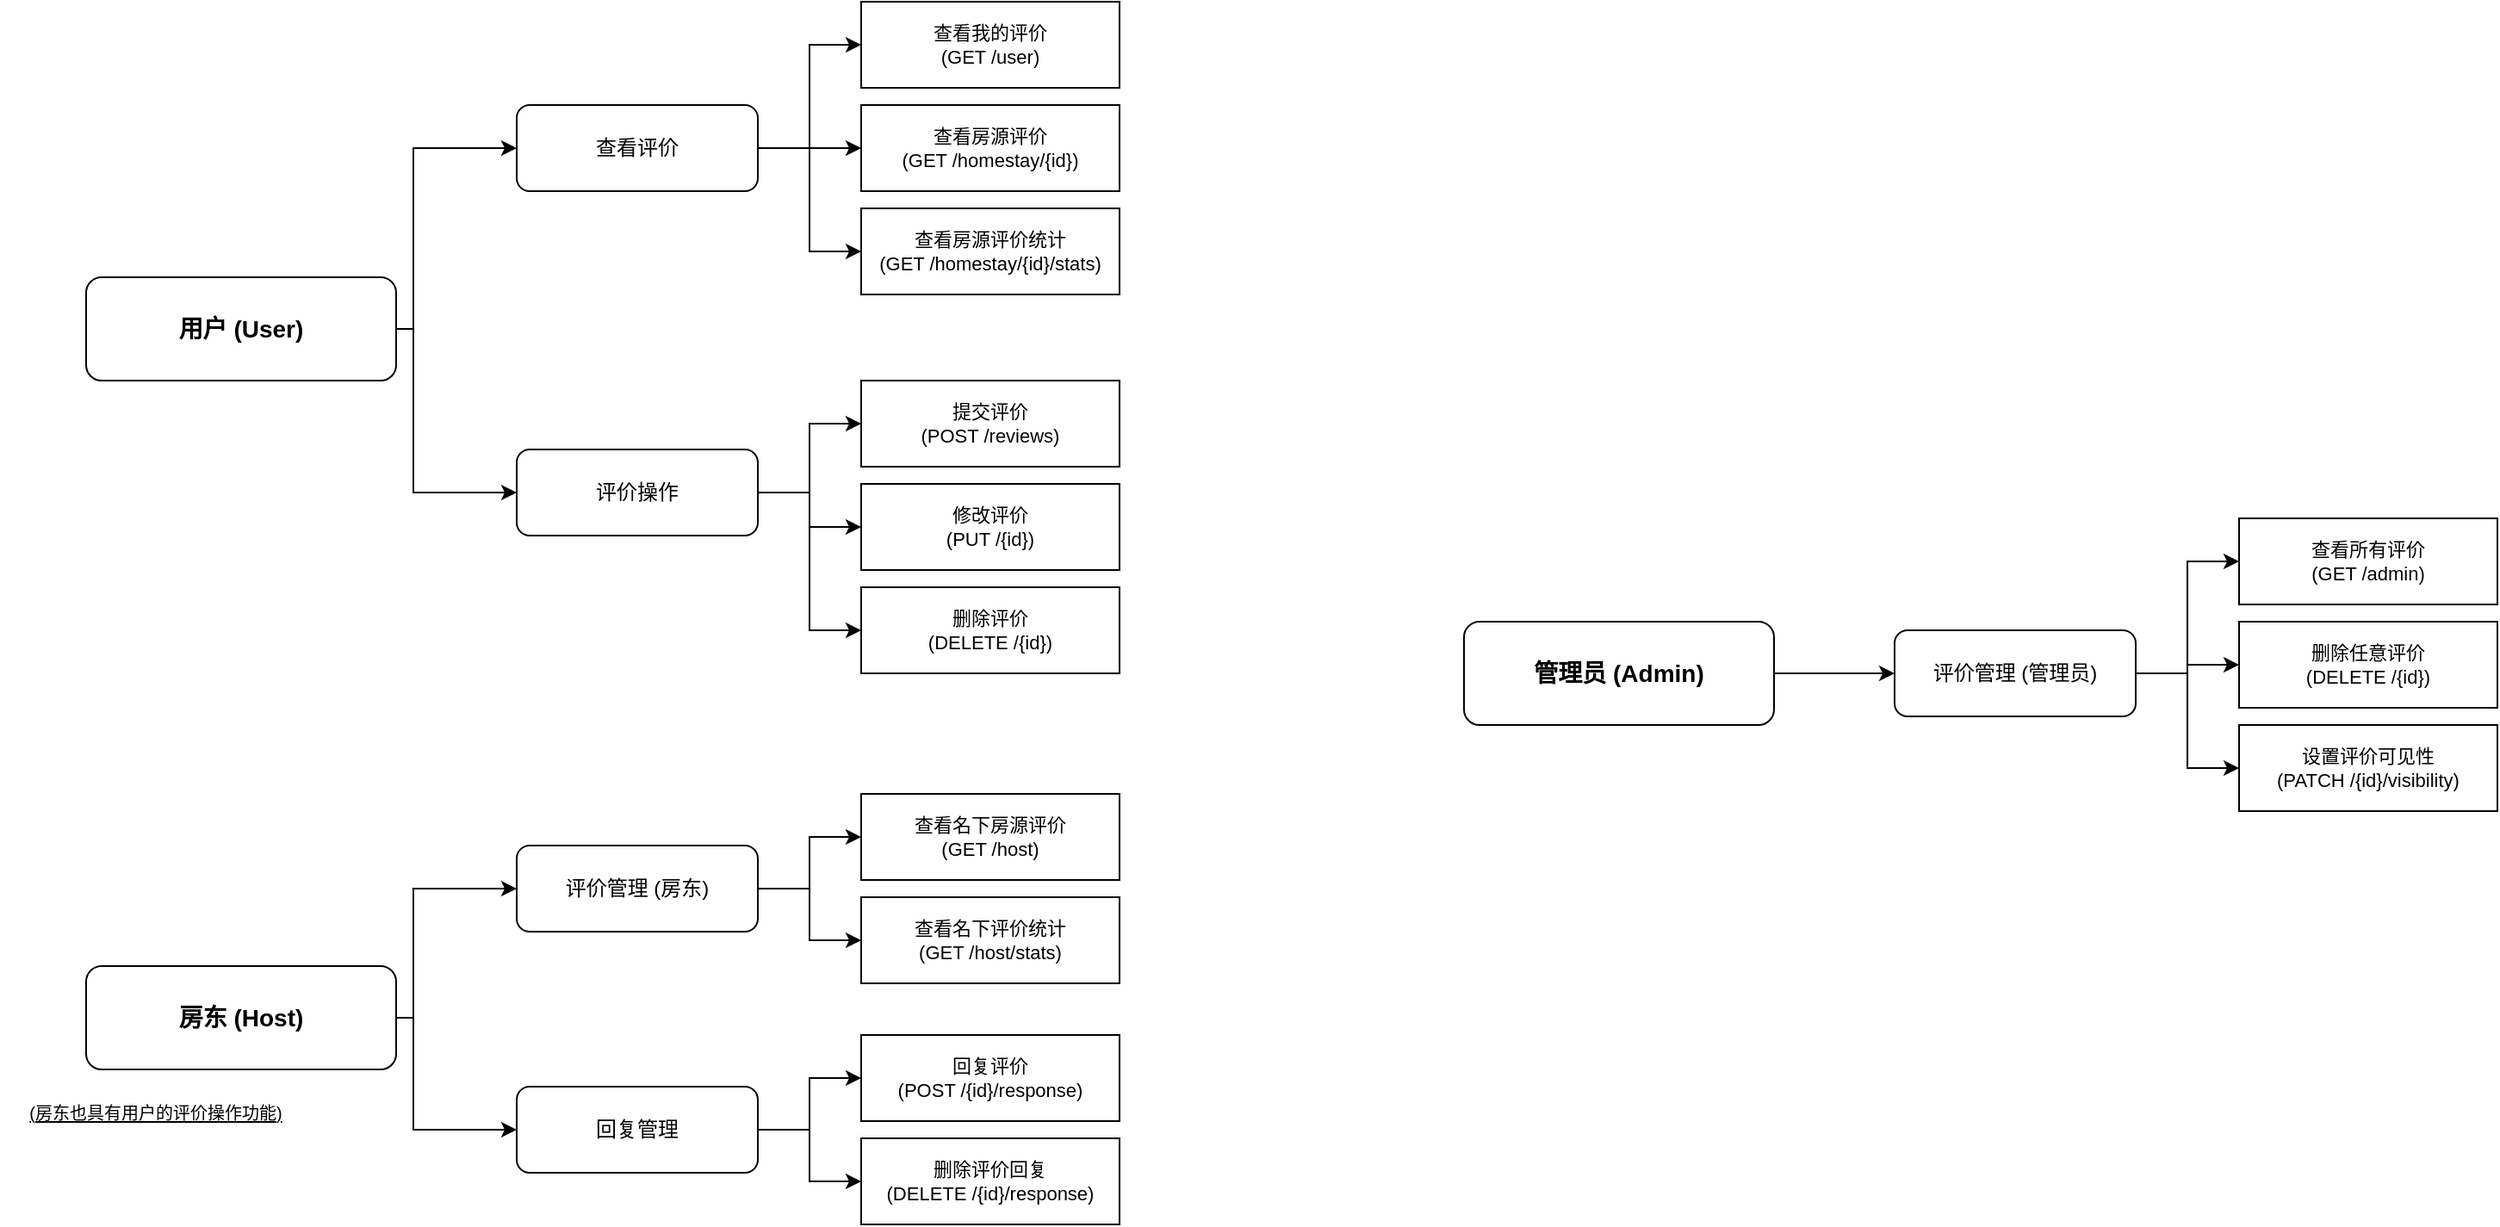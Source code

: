 <mxfile version="26.2.14">
  <diagram id="review_management_function_diagram" name="评价管理功能图">
    <mxGraphModel dx="1737" dy="878" grid="1" gridSize="10" guides="1" tooltips="1" connect="1" arrows="1" fold="1" page="1" pageScale="1" pageWidth="2339" pageHeight="1654" math="0" shadow="0">
      <root>
        <mxCell id="0" />
        <mxCell id="1" parent="0" />
        <!-- User Role and Functions -->
        <mxCell id="role-user" value="用户 (User)" style="rounded=1;whiteSpace=wrap;html=1;fontSize=14;fontStyle=1;labelBackgroundColor=none;" parent="1" vertex="1">
          <mxGeometry x="100" y="250" width="180" height="60" as="geometry" />
        </mxCell>
        <mxCell id="func-user-view" value="查看评价" style="rounded=1;whiteSpace=wrap;html=1;fontSize=12;labelBackgroundColor=none;" parent="1" vertex="1">
          <mxGeometry x="350" y="150" width="140" height="50" as="geometry" />
        </mxCell>
        <mxCell id="func-user-operate" value="评价操作" style="rounded=1;whiteSpace=wrap;html=1;fontSize=12;labelBackgroundColor=none;" parent="1" vertex="1">
          <mxGeometry x="350" y="350" width="140" height="50" as="geometry" />
        </mxCell>
        <mxCell id="uf-view-mine" value="查看我的评价&#xa;(GET /user)" style="rounded=0;whiteSpace=wrap;html=1;fontSize=11;labelBackgroundColor=none;" parent="1" vertex="1">
          <mxGeometry x="550" y="90" width="150" height="50" as="geometry" />
        </mxCell>
        <mxCell id="uf-view-homestay" value="查看房源评价&#xa;(GET /homestay/{id})" style="rounded=0;whiteSpace=wrap;html=1;fontSize=11;labelBackgroundColor=none;" parent="1" vertex="1">
          <mxGeometry x="550" y="150" width="150" height="50" as="geometry" />
        </mxCell>
        <mxCell id="uf-view-homestay-stats" value="查看房源评价统计&#xa;(GET /homestay/{id}/stats)" style="rounded=0;whiteSpace=wrap;html=1;fontSize=11;labelBackgroundColor=none;" parent="1" vertex="1">
          <mxGeometry x="550" y="210" width="150" height="50" as="geometry" />
        </mxCell>
        <mxCell id="uf-submit" value="提交评价&#xa;(POST /reviews)" style="rounded=0;whiteSpace=wrap;html=1;fontSize=11;labelBackgroundColor=none;" parent="1" vertex="1">
          <mxGeometry x="550" y="310" width="150" height="50" as="geometry" />
        </mxCell>
        <mxCell id="uf-update" value="修改评价&#xa;(PUT /{id})" style="rounded=0;whiteSpace=wrap;html=1;fontSize=11;labelBackgroundColor=none;" parent="1" vertex="1">
          <mxGeometry x="550" y="370" width="150" height="50" as="geometry" />
        </mxCell>
        <mxCell id="uf-delete" value="删除评价&#xa;(DELETE /{id})" style="rounded=0;whiteSpace=wrap;html=1;fontSize=11;labelBackgroundColor=none;" parent="1" vertex="1">
          <mxGeometry x="550" y="430" width="150" height="50" as="geometry" />
        </mxCell>
        <mxCell id="conn-user-view" value="" style="edgeStyle=orthogonalEdgeStyle;rounded=0;orthogonalLoop=1;jettySize=auto;html=1;entryX=0;entryY=0.5;entryDx=0;entryDy=0;" parent="1" source="role-user" target="func-user-view" edge="1">
          <mxGeometry relative="1" as="geometry">
            <Array as="points">
              <mxPoint x="290" y="280" />
              <mxPoint x="290" y="175" />
            </Array>
          </mxGeometry>
        </mxCell>
        <mxCell id="conn-user-operate" value="" style="edgeStyle=orthogonalEdgeStyle;rounded=0;orthogonalLoop=1;jettySize=auto;html=1;entryX=0;entryY=0.5;entryDx=0;entryDy=0;" parent="1" source="role-user" target="func-user-operate" edge="1">
           <mxGeometry relative="1" as="geometry">
            <Array as="points">
              <mxPoint x="290" y="280" />
              <mxPoint x="290" y="375" />
            </Array>
          </mxGeometry>
        </mxCell>
        <mxCell id="conn-uv-mine" value="" style="edgeStyle=orthogonalEdgeStyle;rounded=0;orthogonalLoop=1;jettySize=auto;html=1;entryX=0;entryY=0.5;entryDx=0;entryDy=0;" parent="1" source="func-user-view" target="uf-view-mine" edge="1">
          <mxGeometry relative="1" as="geometry" />
        </mxCell>
        <mxCell id="conn-uv-homestay" value="" style="edgeStyle=orthogonalEdgeStyle;rounded=0;orthogonalLoop=1;jettySize=auto;html=1;entryX=0;entryY=0.5;entryDx=0;entryDy=0;" parent="1" source="func-user-view" target="uf-view-homestay" edge="1">
          <mxGeometry relative="1" as="geometry" />
        </mxCell>
        <mxCell id="conn-uv-homestay-stats" value="" style="edgeStyle=orthogonalEdgeStyle;rounded=0;orthogonalLoop=1;jettySize=auto;html=1;entryX=0;entryY=0.5;entryDx=0;entryDy=0;" parent="1" source="func-user-view" target="uf-view-homestay-stats" edge="1">
          <mxGeometry relative="1" as="geometry" />
        </mxCell>
        <mxCell id="conn-uo-submit" value="" style="edgeStyle=orthogonalEdgeStyle;rounded=0;orthogonalLoop=1;jettySize=auto;html=1;entryX=0;entryY=0.5;entryDx=0;entryDy=0;" parent="1" source="func-user-operate" target="uf-submit" edge="1">
          <mxGeometry relative="1" as="geometry" />
        </mxCell>
        <mxCell id="conn-uo-update" value="" style="edgeStyle=orthogonalEdgeStyle;rounded=0;orthogonalLoop=1;jettySize=auto;html=1;entryX=0;entryY=0.5;entryDx=0;entryDy=0;" parent="1" source="func-user-operate" target="uf-update" edge="1">
          <mxGeometry relative="1" as="geometry" />
        </mxCell>
        <mxCell id="conn-uo-delete" value="" style="edgeStyle=orthogonalEdgeStyle;rounded=0;orthogonalLoop=1;jettySize=auto;html=1;entryX=0;entryY=0.5;entryDx=0;entryDy=0;" parent="1" source="func-user-operate" target="uf-delete" edge="1">
          <mxGeometry relative="1" as="geometry" />
        </mxCell>

        <!-- Host Role and Functions -->
        <mxCell id="role-host" value="房东 (Host)" style="rounded=1;whiteSpace=wrap;html=1;fontSize=14;fontStyle=1;labelBackgroundColor=none;" parent="1" vertex="1">
          <mxGeometry x="100" y="650" width="180" height="60" as="geometry" />
        </mxCell>
        <mxCell id="func-host-manage" value="评价管理 (房东)" style="rounded=1;whiteSpace=wrap;html=1;fontSize=12;labelBackgroundColor=none;" parent="1" vertex="1">
          <mxGeometry x="350" y="580" width="140" height="50" as="geometry" />
        </mxCell>
        <mxCell id="func-host-reply" value="回复管理" style="rounded=1;whiteSpace=wrap;html=1;fontSize=12;labelBackgroundColor=none;" parent="1" vertex="1">
          <mxGeometry x="350" y="720" width="140" height="50" as="geometry" />
        </mxCell>
         <mxCell id="hf-view-list" value="查看名下房源评价&#xa;(GET /host)" style="rounded=0;whiteSpace=wrap;html=1;fontSize=11;labelBackgroundColor=none;" parent="1" vertex="1">
          <mxGeometry x="550" y="550" width="150" height="50" as="geometry" />
        </mxCell>
        <mxCell id="hf-view-stats" value="查看名下评价统计&#xa;(GET /host/stats)" style="rounded=0;whiteSpace=wrap;html=1;fontSize=11;labelBackgroundColor=none;" parent="1" vertex="1">
          <mxGeometry x="550" y="610" width="150" height="50" as="geometry" />
        </mxCell>
        <mxCell id="hf-reply" value="回复评价&#xa;(POST /{id}/response)" style="rounded=0;whiteSpace=wrap;html=1;fontSize=11;labelBackgroundColor=none;" parent="1" vertex="1">
          <mxGeometry x="550" y="690" width="150" height="50" as="geometry" />
        </mxCell>
        <mxCell id="hf-delete-reply" value="删除评价回复&#xa;(DELETE /{id}/response)" style="rounded=0;whiteSpace=wrap;html=1;fontSize=11;labelBackgroundColor=none;" parent="1" vertex="1">
          <mxGeometry x="550" y="750" width="150" height="50" as="geometry" />
        </mxCell>
         <mxCell id="conn-host-manage" value="" style="edgeStyle=orthogonalEdgeStyle;rounded=0;orthogonalLoop=1;jettySize=auto;html=1;entryX=0;entryY=0.5;entryDx=0;entryDy=0;" parent="1" source="role-host" target="func-host-manage" edge="1">
           <mxGeometry relative="1" as="geometry">
            <Array as="points">
              <mxPoint x="290" y="680" />
              <mxPoint x="290" y="605" />
            </Array>
          </mxGeometry>
        </mxCell>
        <mxCell id="conn-host-reply" value="" style="edgeStyle=orthogonalEdgeStyle;rounded=0;orthogonalLoop=1;jettySize=auto;html=1;entryX=0;entryY=0.5;entryDx=0;entryDy=0;" parent="1" source="role-host" target="func-host-reply" edge="1">
           <mxGeometry relative="1" as="geometry">
            <Array as="points">
              <mxPoint x="290" y="680" />
              <mxPoint x="290" y="745" />
            </Array>
          </mxGeometry>
        </mxCell>
        <mxCell id="conn-hm-view-list" value="" style="edgeStyle=orthogonalEdgeStyle;rounded=0;orthogonalLoop=1;jettySize=auto;html=1;entryX=0;entryY=0.5;entryDx=0;entryDy=0;" parent="1" source="func-host-manage" target="hf-view-list" edge="1">
          <mxGeometry relative="1" as="geometry" />
        </mxCell>
        <mxCell id="conn-hm-view-stats" value="" style="edgeStyle=orthogonalEdgeStyle;rounded=0;orthogonalLoop=1;jettySize=auto;html=1;entryX=0;entryY=0.5;entryDx=0;entryDy=0;" parent="1" source="func-host-manage" target="hf-view-stats" edge="1">
          <mxGeometry relative="1" as="geometry" />
        </mxCell>
        <mxCell id="conn-hr-reply" value="" style="edgeStyle=orthogonalEdgeStyle;rounded=0;orthogonalLoop=1;jettySize=auto;html=1;entryX=0;entryY=0.5;entryDx=0;entryDy=0;" parent="1" source="func-host-reply" target="hf-reply" edge="1">
          <mxGeometry relative="1" as="geometry" />
        </mxCell>
        <mxCell id="conn-hr-delete-reply" value="" style="edgeStyle=orthogonalEdgeStyle;rounded=0;orthogonalLoop=1;jettySize=auto;html=1;entryX=0;entryY=0.5;entryDx=0;entryDy=0;" parent="1" source="func-host-reply" target="hf-delete-reply" edge="1">
          <mxGeometry relative="1" as="geometry" />
        </mxCell>
        <mxCell id="note-host-user-func" value="(房东也具有用户的评价操作功能)" style="text;html=1;align=center;verticalAlign=middle;resizable=0;points=[];autosize=1;strokeColor=none;fillColor=none;fontSize=10;fontStyle=4;" vertex="1" parent="1">
            <mxGeometry x="50" y="720" width="180" height="30" as="geometry"/>
        </mxCell>

        <!-- Admin Role and Functions -->
        <mxCell id="role-admin" value="管理员 (Admin)" style="rounded=1;whiteSpace=wrap;html=1;fontSize=14;fontStyle=1;labelBackgroundColor=none;" parent="1" vertex="1">
          <mxGeometry x="900" y="450" width="180" height="60" as="geometry" />
        </mxCell>
        <mxCell id="func-admin-manage" value="评价管理 (管理员)" style="rounded=1;whiteSpace=wrap;html=1;fontSize=12;labelBackgroundColor=none;" parent="1" vertex="1">
          <mxGeometry x="1150" y="455" width="140" height="50" as="geometry" />
        </mxCell>
        <mxCell id="af-view-all" value="查看所有评价&#xa;(GET /admin)" style="rounded=0;whiteSpace=wrap;html=1;fontSize=11;labelBackgroundColor=none;" parent="1" vertex="1">
          <mxGeometry x="1350" y="390" width="150" height="50" as="geometry" />
        </mxCell>
        <mxCell id="af-delete-any" value="删除任意评价&#xa;(DELETE /{id})" style="rounded=0;whiteSpace=wrap;html=1;fontSize=11;labelBackgroundColor=none;" parent="1" vertex="1">
          <mxGeometry x="1350" y="450" width="150" height="50" as="geometry" />
        </mxCell>
        <mxCell id="af-set-visibility" value="设置评价可见性&#xa;(PATCH /{id}/visibility)" style="rounded=0;whiteSpace=wrap;html=1;fontSize=11;labelBackgroundColor=none;" parent="1" vertex="1">
          <mxGeometry x="1350" y="510" width="150" height="50" as="geometry" />
        </mxCell>
        <mxCell id="conn-admin-manage" value="" style="edgeStyle=orthogonalEdgeStyle;rounded=0;orthogonalLoop=1;jettySize=auto;html=1;entryX=0;entryY=0.5;entryDx=0;entryDy=0;" parent="1" source="role-admin" target="func-admin-manage" edge="1">
          <mxGeometry relative="1" as="geometry" />
        </mxCell>
         <mxCell id="conn-am-view-all" value="" style="edgeStyle=orthogonalEdgeStyle;rounded=0;orthogonalLoop=1;jettySize=auto;html=1;entryX=0;entryY=0.5;entryDx=0;entryDy=0;" parent="1" source="func-admin-manage" target="af-view-all" edge="1">
          <mxGeometry relative="1" as="geometry" />
        </mxCell>
        <mxCell id="conn-am-delete-any" value="" style="edgeStyle=orthogonalEdgeStyle;rounded=0;orthogonalLoop=1;jettySize=auto;html=1;entryX=0;entryY=0.5;entryDx=0;entryDy=0;" parent="1" source="func-admin-manage" target="af-delete-any" edge="1">
          <mxGeometry relative="1" as="geometry" />
        </mxCell>
        <mxCell id="conn-am-set-visibility" value="" style="edgeStyle=orthogonalEdgeStyle;rounded=0;orthogonalLoop=1;jettySize=auto;html=1;entryX=0;entryY=0.5;entryDx=0;entryDy=0;" parent="1" source="func-admin-manage" target="af-set-visibility" edge="1">
          <mxGeometry relative="1" as="geometry" />
        </mxCell>
      </root>
    </mxGraphModel>
  </diagram>
</mxfile> 